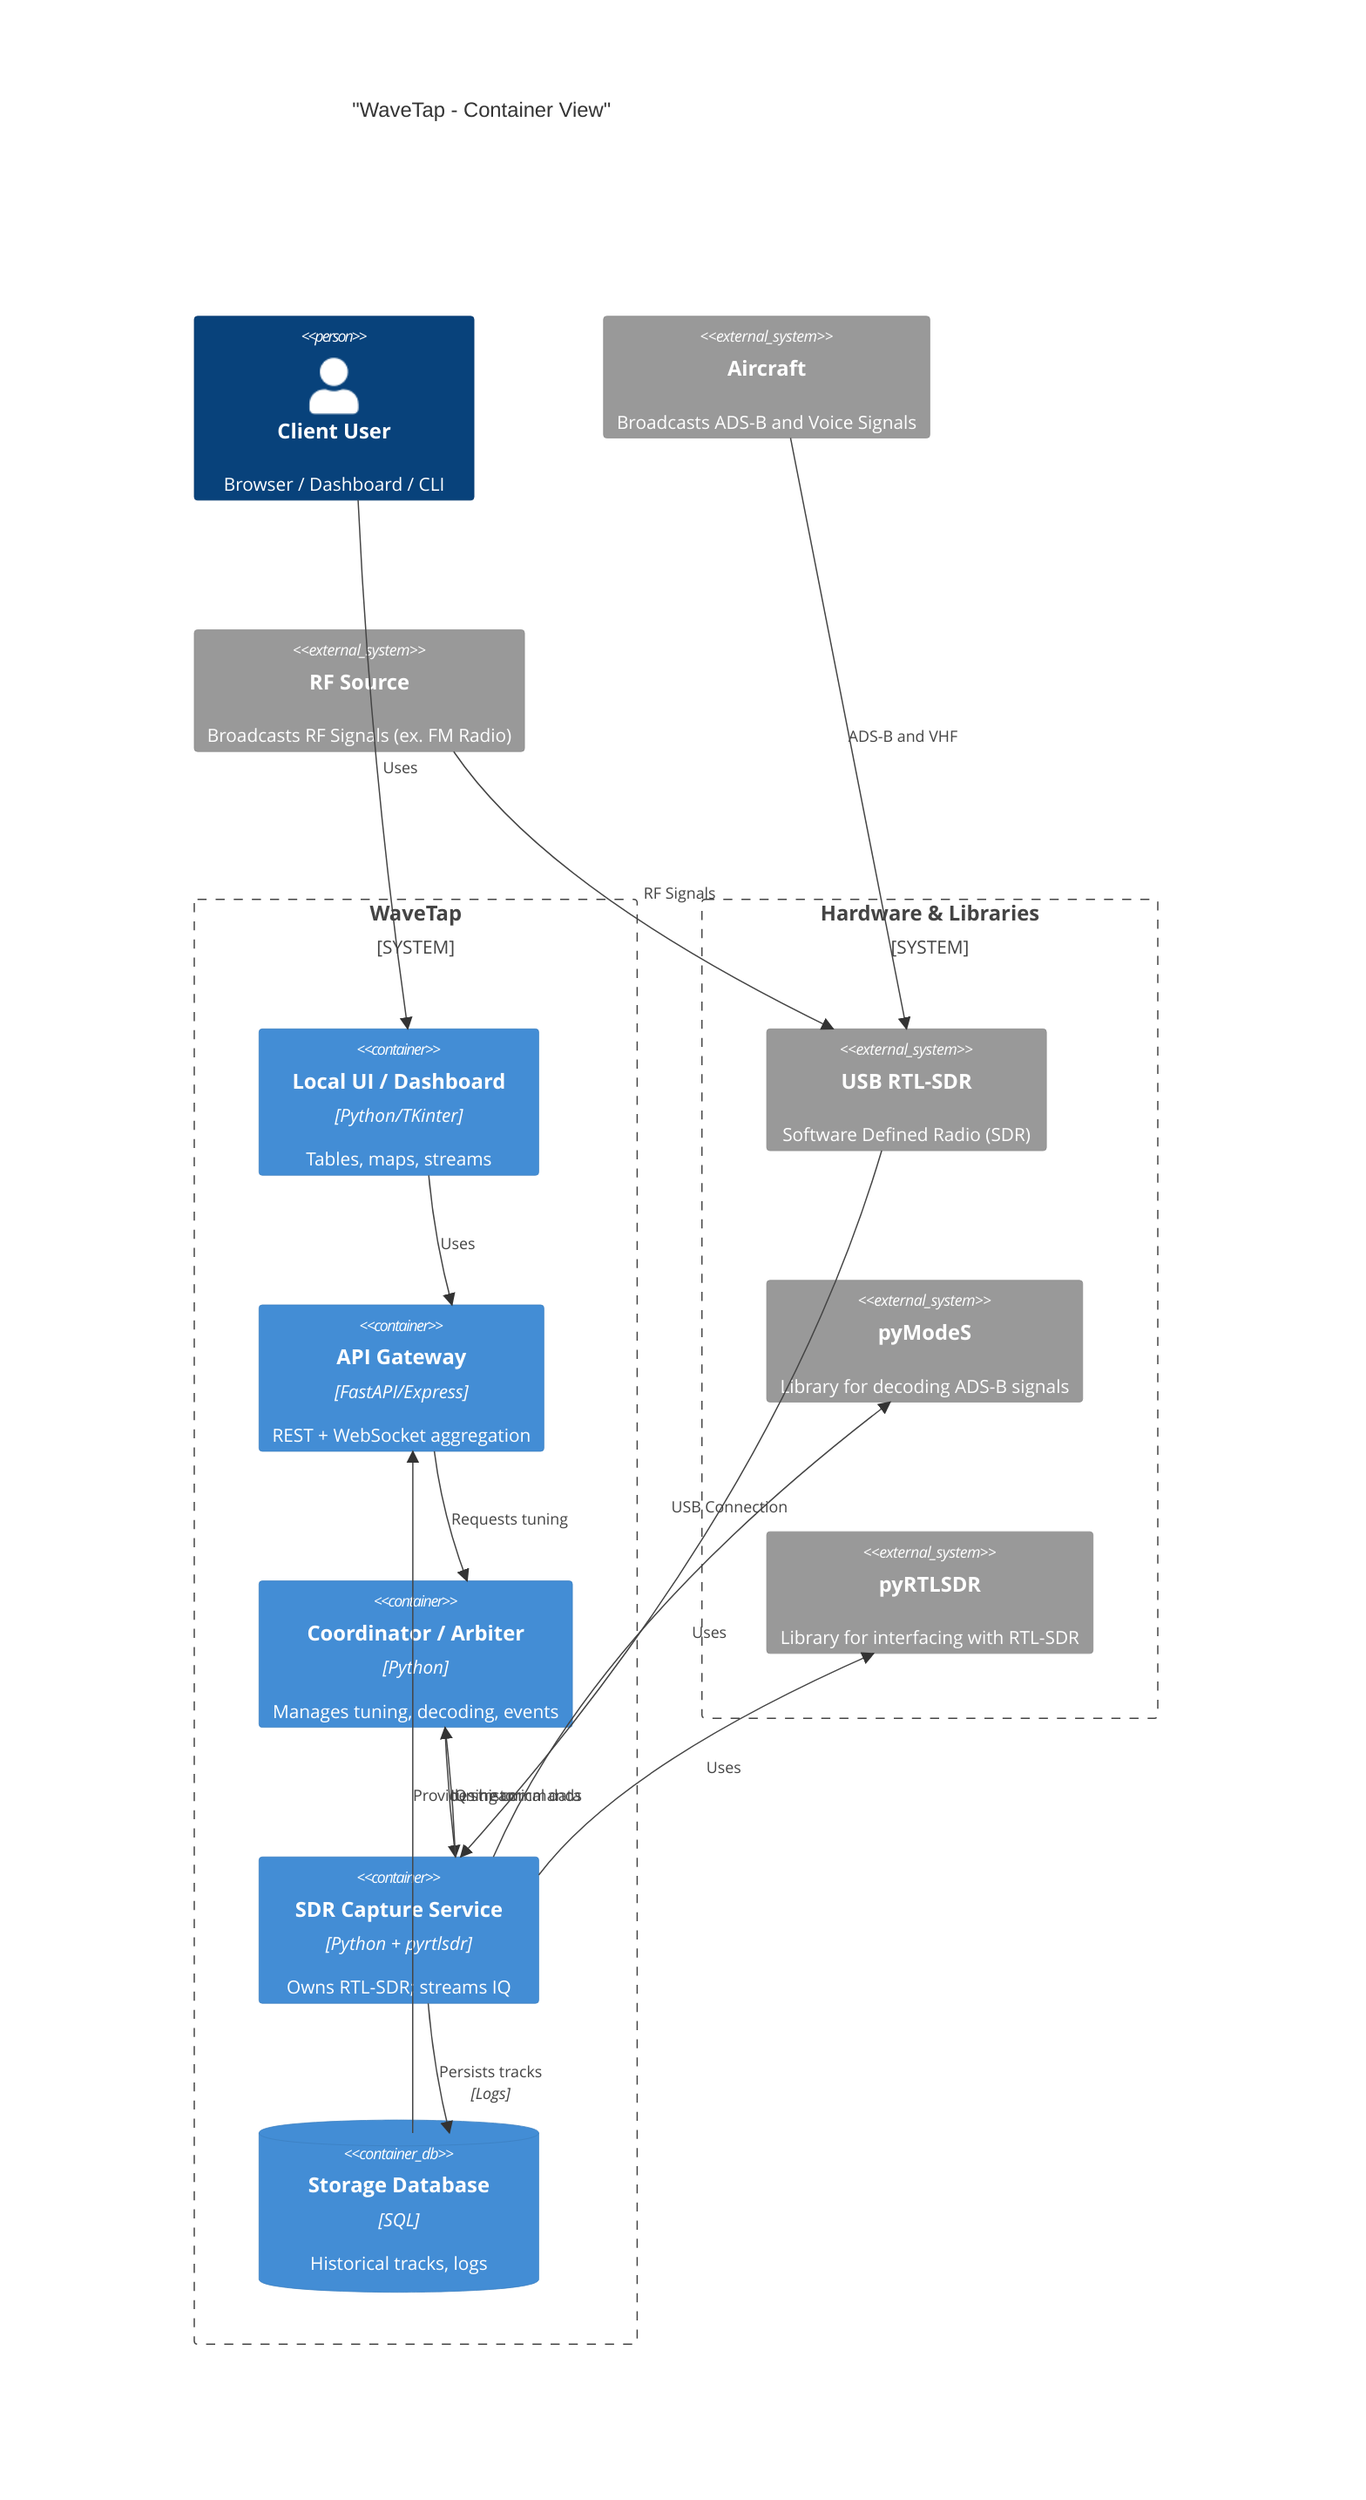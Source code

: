 C4Container
title "WaveTap - Container View"

Person(user, "Client User", "Browser / Dashboard / CLI")

System_Ext(aircraft, "Aircraft", "Broadcasts ADS-B and Voice Signals")
System_Ext(rf_source, "RF Source", "Broadcasts RF Signals (ex. FM Radio)")

System_Boundary(wt, "WaveTap") {
  Container(ui, "Local UI / Dashboard", "Python/TKinter", "Tables, maps, streams")
  Container(api, "API Gateway", "FastAPI/Express", "REST + WebSocket aggregation")
  Container(arb, "Coordinator / Arbiter", "Python", "Manages tuning, decoding, events")
  Container(sdr_cap, "SDR Capture Service", "Python + pyrtlsdr", "Owns RTL-SDR; streams IQ")
  ContainerDb(db, "Storage Database", "SQL", "Historical tracks, logs")
}

System_Boundary(hw, "Hardware & Libraries") {
  System_Ext(sdr, "USB RTL-SDR", "Software Defined Radio (SDR)")
  System_Ext(pymodes, "pyModeS", "Library for decoding ADS-B signals")
  System_Ext(pyrtlsdr, "pyRTLSDR", "Library for interfacing with RTL-SDR")
}

Rel(aircraft, sdr, "ADS-B and VHF")
Rel(rf_source, sdr, "RF Signals")
Rel(sdr, sdr_cap, "USB Connection")
Rel(sdr_cap, pymodes, "Uses")
Rel(sdr_cap, pyrtlsdr, "Uses")
Rel(user, ui, "Uses")
Rel(ui, api, "Uses")
Rel(api, arb, "Requests tuning")
Rel(arb, sdr_cap, "tuning commands")
Rel(sdr_cap, arb, "IQ stream")
Rel(sdr_cap, db, "Persists tracks", "Logs")
Rel(db, api, "Provides historical data")
%% Rel(dec_fm, api, "Streams audio frames", "WebSocket")
%% Rel(api, db, "Reads detected aircraft", "WebSocket")
%% Rel(sdr_cap, dec_atc, "Voice Stream", "Mp3 stream")
%% Rel(dec_atc, api, "Streams audio frames", "WebSocket")
%% Rel(sdr_cap, dec_adsb, "Streams IQ data")
%% Rel(sdr_cap, dec_fm, "Streams audio frames", "WebSocket")